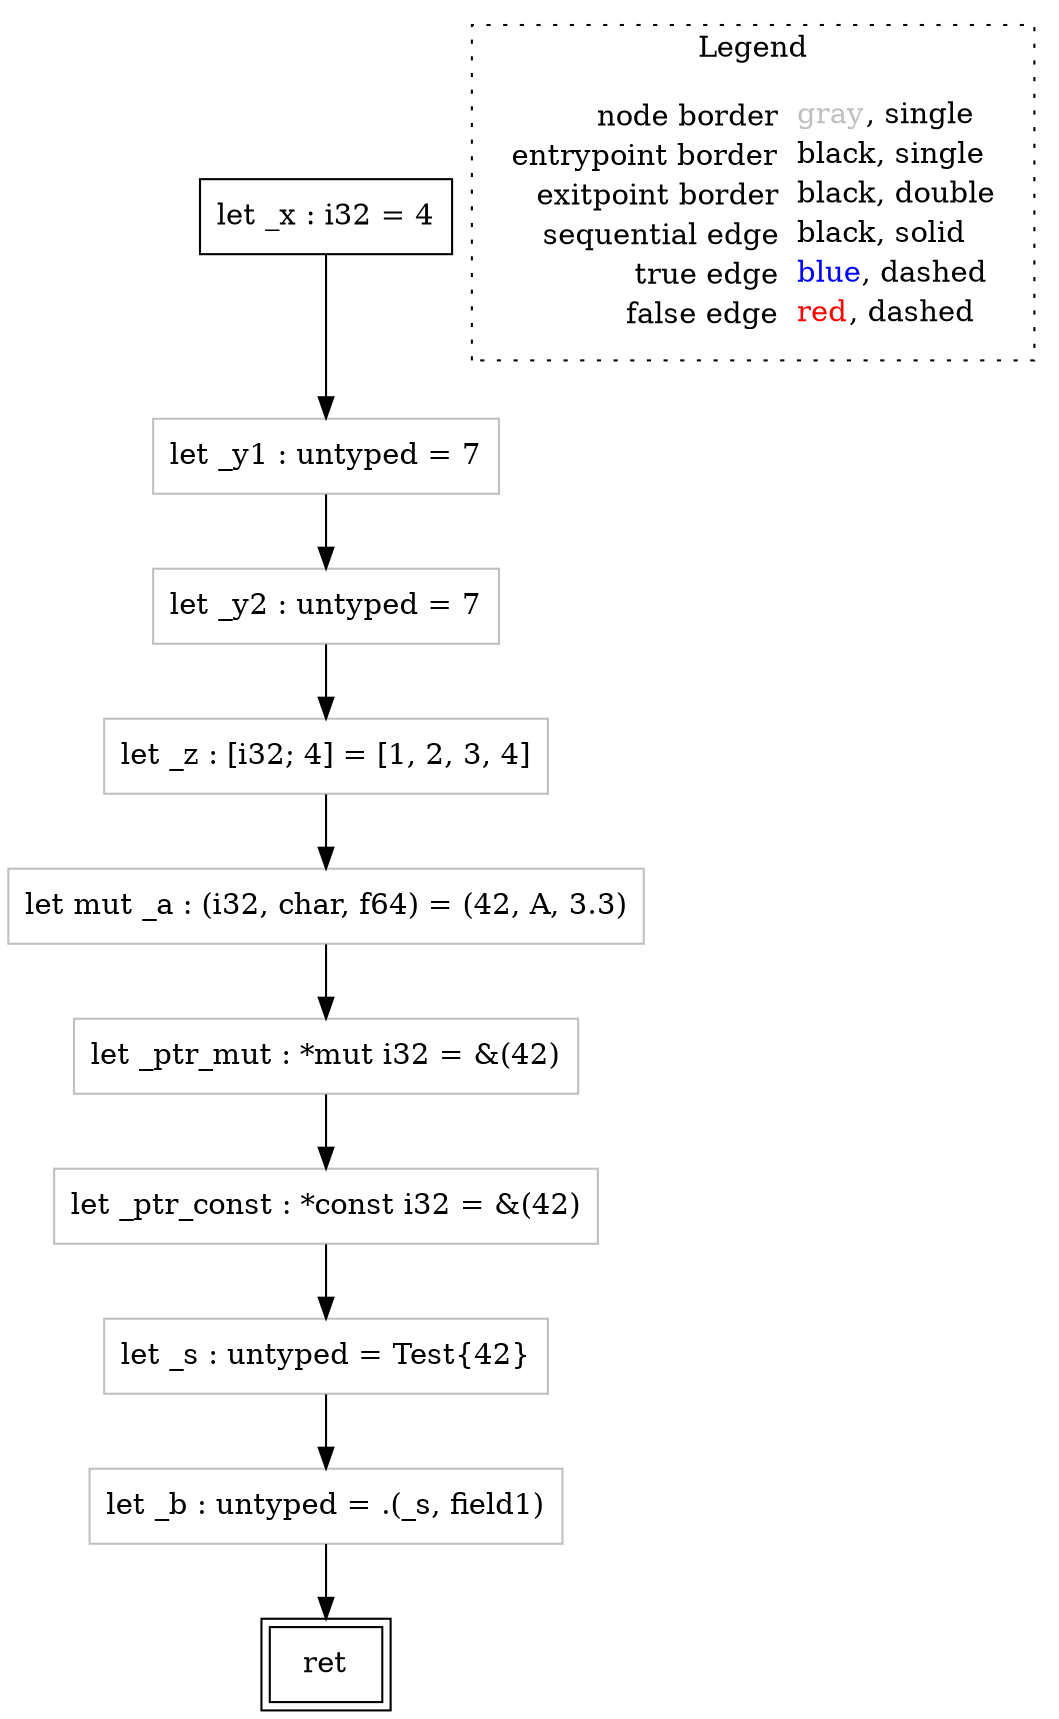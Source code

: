 digraph {
	"node0" [shape="rect",color="black",label=<let _x : i32 = 4>];
	"node1" [shape="rect",color="gray",label=<let mut _a : (i32, char, f64) = (42, A, 3.3)>];
	"node2" [shape="rect",color="gray",label=<let _y2 : untyped = 7>];
	"node3" [shape="rect",color="gray",label=<let _ptr_const : *const i32 = &amp;(42)>];
	"node4" [shape="rect",color="gray",label=<let _ptr_mut : *mut i32 = &amp;(42)>];
	"node5" [shape="rect",color="black",peripheries="2",label=<ret>];
	"node6" [shape="rect",color="gray",label=<let _y1 : untyped = 7>];
	"node7" [shape="rect",color="gray",label=<let _s : untyped = Test{42}>];
	"node8" [shape="rect",color="gray",label=<let _b : untyped = .(_s, field1)>];
	"node9" [shape="rect",color="gray",label=<let _z : [i32; 4] = [1, 2, 3, 4]>];
	"node0" -> "node6" [color="black"];
	"node1" -> "node4" [color="black"];
	"node2" -> "node9" [color="black"];
	"node3" -> "node7" [color="black"];
	"node4" -> "node3" [color="black"];
	"node6" -> "node2" [color="black"];
	"node7" -> "node8" [color="black"];
	"node8" -> "node5" [color="black"];
	"node9" -> "node1" [color="black"];
subgraph cluster_legend {
	label="Legend";
	style=dotted;
	node [shape=plaintext];
	"legend" [label=<<table border="0" cellpadding="2" cellspacing="0" cellborder="0"><tr><td align="right">node border&nbsp;</td><td align="left"><font color="gray">gray</font>, single</td></tr><tr><td align="right">entrypoint border&nbsp;</td><td align="left"><font color="black">black</font>, single</td></tr><tr><td align="right">exitpoint border&nbsp;</td><td align="left"><font color="black">black</font>, double</td></tr><tr><td align="right">sequential edge&nbsp;</td><td align="left"><font color="black">black</font>, solid</td></tr><tr><td align="right">true edge&nbsp;</td><td align="left"><font color="blue">blue</font>, dashed</td></tr><tr><td align="right">false edge&nbsp;</td><td align="left"><font color="red">red</font>, dashed</td></tr></table>>];
}

}

